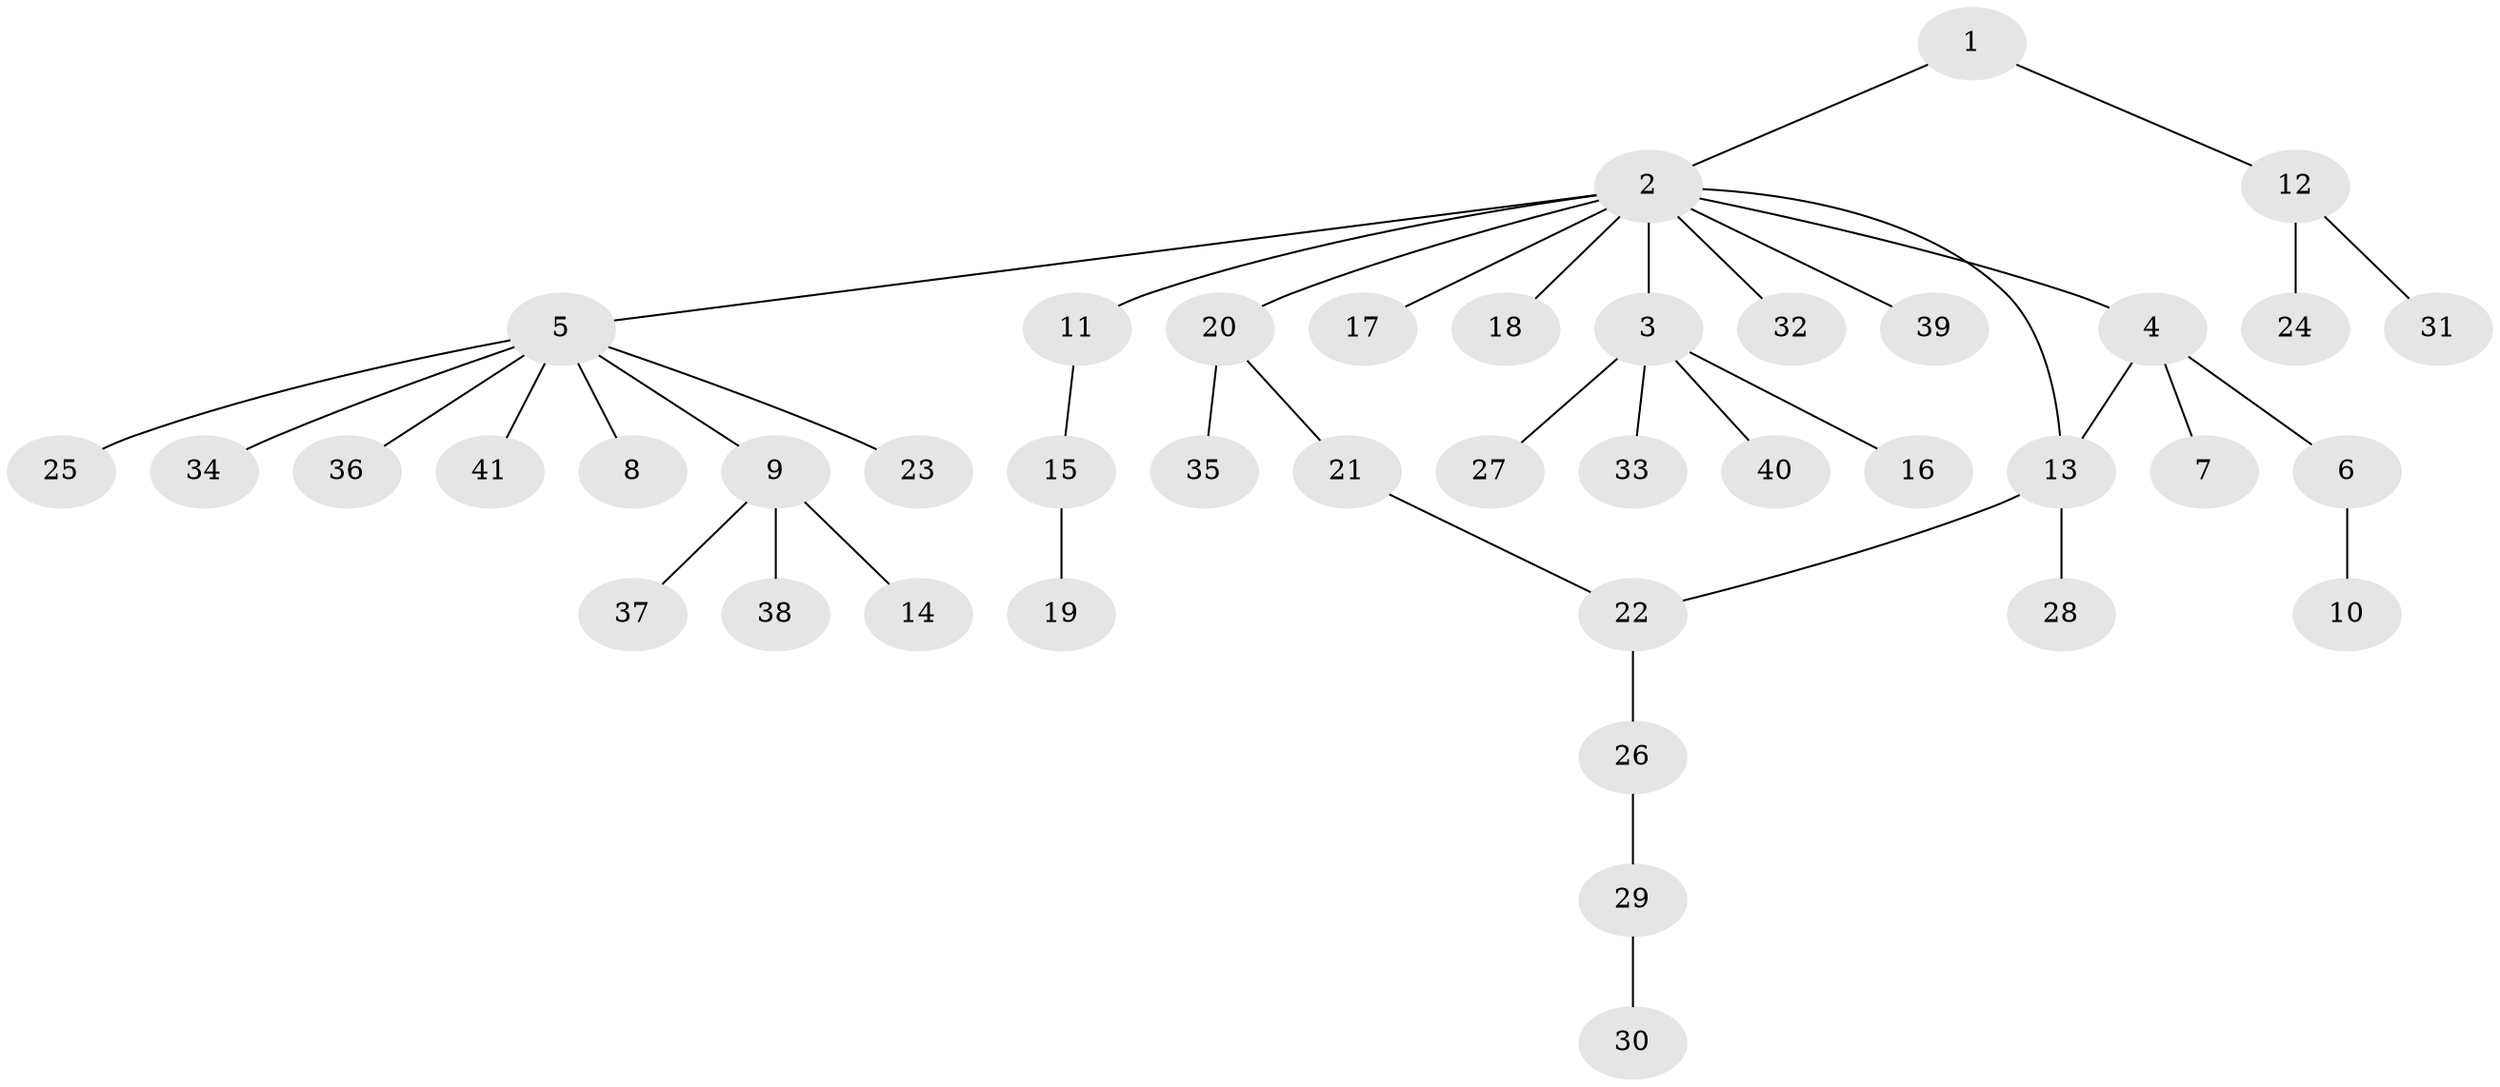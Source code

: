 // original degree distribution, {3: 0.07692307692307693, 12: 0.015384615384615385, 6: 0.015384615384615385, 5: 0.06153846153846154, 9: 0.015384615384615385, 1: 0.6461538461538462, 2: 0.12307692307692308, 4: 0.046153846153846156}
// Generated by graph-tools (version 1.1) at 2025/50/03/04/25 22:50:34]
// undirected, 41 vertices, 42 edges
graph export_dot {
  node [color=gray90,style=filled];
  1;
  2;
  3;
  4;
  5;
  6;
  7;
  8;
  9;
  10;
  11;
  12;
  13;
  14;
  15;
  16;
  17;
  18;
  19;
  20;
  21;
  22;
  23;
  24;
  25;
  26;
  27;
  28;
  29;
  30;
  31;
  32;
  33;
  34;
  35;
  36;
  37;
  38;
  39;
  40;
  41;
  1 -- 2 [weight=1.0];
  1 -- 12 [weight=1.0];
  2 -- 3 [weight=1.0];
  2 -- 4 [weight=1.0];
  2 -- 5 [weight=1.0];
  2 -- 11 [weight=1.0];
  2 -- 13 [weight=1.0];
  2 -- 17 [weight=1.0];
  2 -- 18 [weight=1.0];
  2 -- 20 [weight=1.0];
  2 -- 32 [weight=1.0];
  2 -- 39 [weight=1.0];
  3 -- 16 [weight=1.0];
  3 -- 27 [weight=1.0];
  3 -- 33 [weight=1.0];
  3 -- 40 [weight=1.0];
  4 -- 6 [weight=1.0];
  4 -- 7 [weight=1.0];
  4 -- 13 [weight=1.0];
  5 -- 8 [weight=1.0];
  5 -- 9 [weight=1.0];
  5 -- 23 [weight=1.0];
  5 -- 25 [weight=1.0];
  5 -- 34 [weight=1.0];
  5 -- 36 [weight=1.0];
  5 -- 41 [weight=1.0];
  6 -- 10 [weight=1.0];
  9 -- 14 [weight=1.0];
  9 -- 37 [weight=1.0];
  9 -- 38 [weight=1.0];
  11 -- 15 [weight=1.0];
  12 -- 24 [weight=1.0];
  12 -- 31 [weight=1.0];
  13 -- 22 [weight=1.0];
  13 -- 28 [weight=1.0];
  15 -- 19 [weight=1.0];
  20 -- 21 [weight=1.0];
  20 -- 35 [weight=1.0];
  21 -- 22 [weight=1.0];
  22 -- 26 [weight=3.0];
  26 -- 29 [weight=1.0];
  29 -- 30 [weight=3.0];
}
